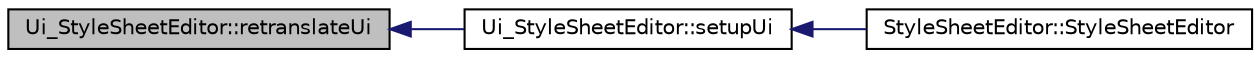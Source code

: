 digraph G
{
  edge [fontname="Helvetica",fontsize="10",labelfontname="Helvetica",labelfontsize="10"];
  node [fontname="Helvetica",fontsize="10",shape=record];
  rankdir="LR";
  Node1 [label="Ui_StyleSheetEditor::retranslateUi",height=0.2,width=0.4,color="black", fillcolor="grey75", style="filled" fontcolor="black"];
  Node1 -> Node2 [dir="back",color="midnightblue",fontsize="10",style="solid",fontname="Helvetica"];
  Node2 [label="Ui_StyleSheetEditor::setupUi",height=0.2,width=0.4,color="black", fillcolor="white", style="filled",URL="$class_ui___style_sheet_editor.html#a4b44bb408a5bbabb9e2d4665638423d8"];
  Node2 -> Node3 [dir="back",color="midnightblue",fontsize="10",style="solid",fontname="Helvetica"];
  Node3 [label="StyleSheetEditor::StyleSheetEditor",height=0.2,width=0.4,color="black", fillcolor="white", style="filled",URL="$class_style_sheet_editor.html#a9ba64586c76dd8f8c78ecb496d1bead4"];
}
